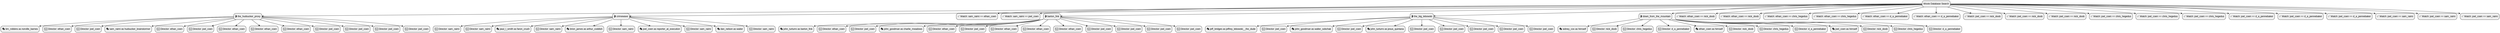 digraph "Movie-Centric View" {
  rankdir=TB;
  node [shape=rectangle, style="rounded,filled", fillcolor="#f0f0f0", fontname="Arial"];
  edge [arrowhead=vee, arrowsize=0.8];
  graph [fontsize=14, fontname="Arial Bold"];

  "root" [label="Movie Database Search"];
  "movie_1" [label="🎬 the_hudsucker_proxy"];
  "actor_2" [label="🎭 tim_robbins as norville_barnes"];
  "dir_3" [label="🎥 Director: ethan_coen"];
  "dir_4" [label="🎥 Director: joel_coen"];
  "actor_5" [label="🎭 sam_raimi as hudsucker_brainstormer"];
  "dir_6" [label="🎥 Director: ethan_coen"];
  "movie_7" [label="🎬 crimewave"];
  "dir_8" [label="🎥 Director: sam_raimi"];
  "match_9" [label="✅ Match: sam_raimi\ == ethan_coen"];
  "dir_10" [label="🎥 Director: joel_coen"];
  "dir_11" [label="🎥 Director: sam_raimi"];
  "match_12" [label="✅ Match: sam_raimi\ == joel_coen"];
  "movie_13" [label="🎬 barton_fink"];
  "actor_14" [label="🎭 john_turturro as barton_fink"];
  "dir_15" [label="🎥 Director: ethan_coen"];
  "dir_16" [label="🎥 Director: joel_coen"];
  "actor_17" [label="🎭 john_goodman as charlie_meadows"];
  "dir_18" [label="🎥 Director: ethan_coen"];
  "dir_19" [label="🎥 Director: joel_coen"];
  "movie_20" [label="🎬 the_big_lebowski"];
  "actor_21" [label="🎭 jeff_bridges as jeffrey_lebowski__the_dude"];
  "dir_22" [label="🎥 Director: joel_coen"];
  "actor_23" [label="🎭 john_goodman as walter_sobchak"];
  "dir_24" [label="🎥 Director: joel_coen"];
  "actor_25" [label="🎭 john_turturro as jesus_quintana"];
  "dir_26" [label="🎥 Director: joel_coen"];
  "movie_27" [label="🎬 down_from_the_mountain"];
  "actor_28" [label="🎭 sidney_cox as himself"];
  "dir_29" [label="🎥 Director: nick_doob"];
  "dir_30" [label="🎥 Director: chris_hegedus"];
  "dir_31" [label="🎥 Director: d_a_pennebaker"];
  "actor_32" [label="🎭 ethan_coen as himself"];
  "dir_33" [label="🎥 Director: nick_doob"];
  "dir_34" [label="🎥 Director: ethan_coen"];
  "match_35" [label="✅ Match: ethan_coen\ == nick_doob"];
  "dir_36" [label="🎥 Director: ethan_coen"];
  "match_37" [label="✅ Match: ethan_coen\ == nick_doob"];
  "dir_38" [label="🎥 Director: chris_hegedus"];
  "dir_39" [label="🎥 Director: ethan_coen"];
  "match_40" [label="✅ Match: ethan_coen\ == chris_hegedus"];
  "dir_41" [label="🎥 Director: ethan_coen"];
  "match_42" [label="✅ Match: ethan_coen\ == chris_hegedus"];
  "dir_43" [label="🎥 Director: d_a_pennebaker"];
  "dir_44" [label="🎥 Director: ethan_coen"];
  "match_45" [label="✅ Match: ethan_coen\ == d_a_pennebaker"];
  "dir_46" [label="🎥 Director: ethan_coen"];
  "match_47" [label="✅ Match: ethan_coen\ == d_a_pennebaker"];
  "actor_48" [label="🎭 joel_coen as himself"];
  "dir_49" [label="🎥 Director: nick_doob"];
  "dir_50" [label="🎥 Director: joel_coen"];
  "match_51" [label="✅ Match: joel_coen\ == nick_doob"];
  "dir_52" [label="🎥 Director: joel_coen"];
  "match_53" [label="✅ Match: joel_coen\ == nick_doob"];
  "dir_54" [label="🎥 Director: joel_coen"];
  "match_55" [label="✅ Match: joel_coen\ == nick_doob"];
  "dir_56" [label="🎥 Director: chris_hegedus"];
  "dir_57" [label="🎥 Director: joel_coen"];
  "match_58" [label="✅ Match: joel_coen\ == chris_hegedus"];
  "dir_59" [label="🎥 Director: joel_coen"];
  "match_60" [label="✅ Match: joel_coen\ == chris_hegedus"];
  "dir_61" [label="🎥 Director: joel_coen"];
  "match_62" [label="✅ Match: joel_coen\ == chris_hegedus"];
  "dir_63" [label="🎥 Director: d_a_pennebaker"];
  "dir_64" [label="🎥 Director: joel_coen"];
  "match_65" [label="✅ Match: joel_coen\ == d_a_pennebaker"];
  "dir_66" [label="🎥 Director: joel_coen"];
  "match_67" [label="✅ Match: joel_coen\ == d_a_pennebaker"];
  "dir_68" [label="🎥 Director: joel_coen"];
  "match_69" [label="✅ Match: joel_coen\ == d_a_pennebaker"];
  "actor_70" [label="🎭 paul_l_smith as faron_crush"];
  "dir_71" [label="🎥 Director: sam_raimi"];
  "actor_72" [label="🎭 brion_james as arthur_coddish"];
  "dir_73" [label="🎥 Director: sam_raimi"];
  "actor_74" [label="🎭 joel_coen as reporter_at_execution"];
  "dir_75" [label="🎥 Director: sam_raimi"];
  "dir_76" [label="🎥 Director: joel_coen"];
  "match_77" [label="✅ Match: joel_coen\ == sam_raimi"];
  "dir_78" [label="🎥 Director: joel_coen"];
  "match_79" [label="✅ Match: joel_coen\ == sam_raimi"];
  "dir_80" [label="🎥 Director: joel_coen"];
  "match_81" [label="✅ Match: joel_coen\ == sam_raimi"];
  "actor_82" [label="🎭 dan_nelson as waiter"];
  "dir_83" [label="🎥 Director: sam_raimi"];

  "root" -> "movie_1";
  "root" -> "movie_7";
  "root" -> "match_9";
  "root" -> "match_12";
  "root" -> "movie_13";
  "root" -> "movie_20";
  "root" -> "movie_27";
  "root" -> "match_35";
  "root" -> "match_37";
  "root" -> "match_40";
  "root" -> "match_42";
  "root" -> "match_45";
  "root" -> "match_47";
  "root" -> "match_51";
  "root" -> "match_53";
  "root" -> "match_55";
  "root" -> "match_58";
  "root" -> "match_60";
  "root" -> "match_62";
  "root" -> "match_65";
  "root" -> "match_67";
  "root" -> "match_69";
  "root" -> "match_77";
  "root" -> "match_79";
  "root" -> "match_81";
  "movie_1" -> "actor_2";
  "movie_1" -> "dir_3";
  "movie_1" -> "dir_4";
  "movie_1" -> "actor_5";
  "movie_1" -> "dir_6";
  "movie_1" -> "dir_10";
  "movie_1" -> "dir_34";
  "movie_1" -> "dir_39";
  "movie_1" -> "dir_44";
  "movie_1" -> "dir_50";
  "movie_1" -> "dir_57";
  "movie_1" -> "dir_64";
  "movie_1" -> "dir_76";
  "movie_7" -> "dir_8";
  "movie_7" -> "dir_11";
  "movie_7" -> "actor_70";
  "movie_7" -> "dir_71";
  "movie_7" -> "actor_72";
  "movie_7" -> "dir_73";
  "movie_7" -> "actor_74";
  "movie_7" -> "dir_75";
  "movie_7" -> "actor_82";
  "movie_7" -> "dir_83";
  "movie_13" -> "actor_14";
  "movie_13" -> "dir_15";
  "movie_13" -> "dir_16";
  "movie_13" -> "actor_17";
  "movie_13" -> "dir_18";
  "movie_13" -> "dir_19";
  "movie_13" -> "dir_36";
  "movie_13" -> "dir_41";
  "movie_13" -> "dir_46";
  "movie_13" -> "dir_52";
  "movie_13" -> "dir_59";
  "movie_13" -> "dir_66";
  "movie_13" -> "dir_78";
  "movie_20" -> "actor_21";
  "movie_20" -> "dir_22";
  "movie_20" -> "actor_23";
  "movie_20" -> "dir_24";
  "movie_20" -> "actor_25";
  "movie_20" -> "dir_26";
  "movie_20" -> "dir_54";
  "movie_20" -> "dir_61";
  "movie_20" -> "dir_68";
  "movie_20" -> "dir_80";
  "movie_27" -> "actor_28";
  "movie_27" -> "dir_29";
  "movie_27" -> "dir_30";
  "movie_27" -> "dir_31";
  "movie_27" -> "actor_32";
  "movie_27" -> "dir_33";
  "movie_27" -> "dir_38";
  "movie_27" -> "dir_43";
  "movie_27" -> "actor_48";
  "movie_27" -> "dir_49";
  "movie_27" -> "dir_56";
  "movie_27" -> "dir_63";
}